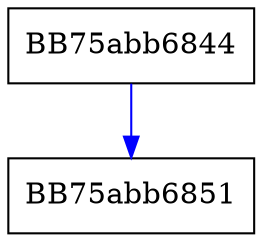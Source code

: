 digraph VFS_DeleteFileByHandle {
  node [shape="box"];
  graph [splines=ortho];
  BB75abb6844 -> BB75abb6851 [color="blue"];
}